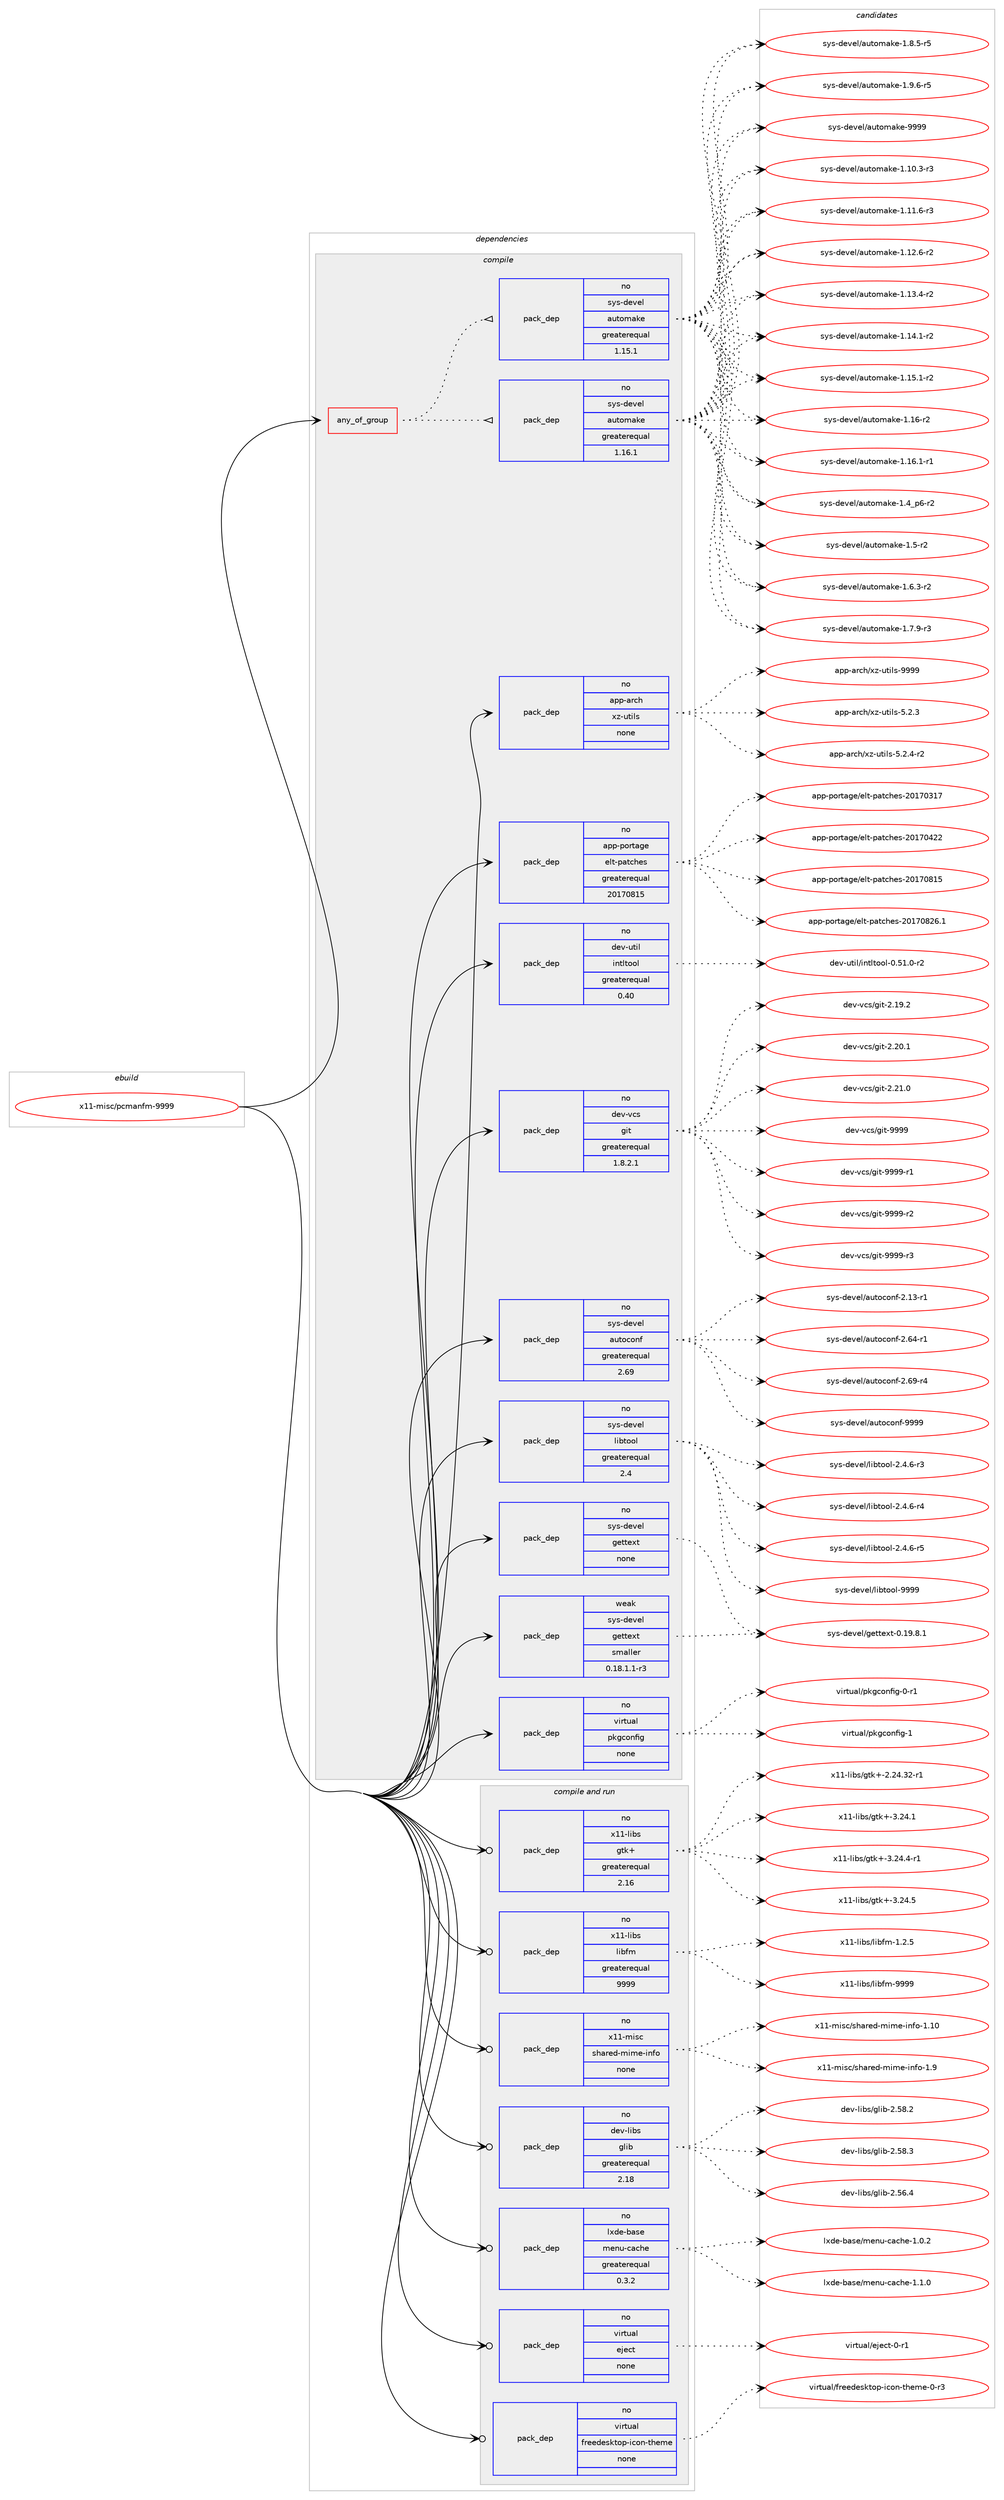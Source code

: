 digraph prolog {

# *************
# Graph options
# *************

newrank=true;
concentrate=true;
compound=true;
graph [rankdir=LR,fontname=Helvetica,fontsize=10,ranksep=1.5];#, ranksep=2.5, nodesep=0.2];
edge  [arrowhead=vee];
node  [fontname=Helvetica,fontsize=10];

# **********
# The ebuild
# **********

subgraph cluster_leftcol {
color=gray;
rank=same;
label=<<i>ebuild</i>>;
id [label="x11-misc/pcmanfm-9999", color=red, width=4, href="../x11-misc/pcmanfm-9999.svg"];
}

# ****************
# The dependencies
# ****************

subgraph cluster_midcol {
color=gray;
label=<<i>dependencies</i>>;
subgraph cluster_compile {
fillcolor="#eeeeee";
style=filled;
label=<<i>compile</i>>;
subgraph any28701 {
dependency1763844 [label=<<TABLE BORDER="0" CELLBORDER="1" CELLSPACING="0" CELLPADDING="4"><TR><TD CELLPADDING="10">any_of_group</TD></TR></TABLE>>, shape=none, color=red];subgraph pack1267557 {
dependency1763845 [label=<<TABLE BORDER="0" CELLBORDER="1" CELLSPACING="0" CELLPADDING="4" WIDTH="220"><TR><TD ROWSPAN="6" CELLPADDING="30">pack_dep</TD></TR><TR><TD WIDTH="110">no</TD></TR><TR><TD>sys-devel</TD></TR><TR><TD>automake</TD></TR><TR><TD>greaterequal</TD></TR><TR><TD>1.16.1</TD></TR></TABLE>>, shape=none, color=blue];
}
dependency1763844:e -> dependency1763845:w [weight=20,style="dotted",arrowhead="oinv"];
subgraph pack1267558 {
dependency1763846 [label=<<TABLE BORDER="0" CELLBORDER="1" CELLSPACING="0" CELLPADDING="4" WIDTH="220"><TR><TD ROWSPAN="6" CELLPADDING="30">pack_dep</TD></TR><TR><TD WIDTH="110">no</TD></TR><TR><TD>sys-devel</TD></TR><TR><TD>automake</TD></TR><TR><TD>greaterequal</TD></TR><TR><TD>1.15.1</TD></TR></TABLE>>, shape=none, color=blue];
}
dependency1763844:e -> dependency1763846:w [weight=20,style="dotted",arrowhead="oinv"];
}
id:e -> dependency1763844:w [weight=20,style="solid",arrowhead="vee"];
subgraph pack1267559 {
dependency1763847 [label=<<TABLE BORDER="0" CELLBORDER="1" CELLSPACING="0" CELLPADDING="4" WIDTH="220"><TR><TD ROWSPAN="6" CELLPADDING="30">pack_dep</TD></TR><TR><TD WIDTH="110">no</TD></TR><TR><TD>app-arch</TD></TR><TR><TD>xz-utils</TD></TR><TR><TD>none</TD></TR><TR><TD></TD></TR></TABLE>>, shape=none, color=blue];
}
id:e -> dependency1763847:w [weight=20,style="solid",arrowhead="vee"];
subgraph pack1267560 {
dependency1763848 [label=<<TABLE BORDER="0" CELLBORDER="1" CELLSPACING="0" CELLPADDING="4" WIDTH="220"><TR><TD ROWSPAN="6" CELLPADDING="30">pack_dep</TD></TR><TR><TD WIDTH="110">no</TD></TR><TR><TD>app-portage</TD></TR><TR><TD>elt-patches</TD></TR><TR><TD>greaterequal</TD></TR><TR><TD>20170815</TD></TR></TABLE>>, shape=none, color=blue];
}
id:e -> dependency1763848:w [weight=20,style="solid",arrowhead="vee"];
subgraph pack1267561 {
dependency1763849 [label=<<TABLE BORDER="0" CELLBORDER="1" CELLSPACING="0" CELLPADDING="4" WIDTH="220"><TR><TD ROWSPAN="6" CELLPADDING="30">pack_dep</TD></TR><TR><TD WIDTH="110">no</TD></TR><TR><TD>dev-util</TD></TR><TR><TD>intltool</TD></TR><TR><TD>greaterequal</TD></TR><TR><TD>0.40</TD></TR></TABLE>>, shape=none, color=blue];
}
id:e -> dependency1763849:w [weight=20,style="solid",arrowhead="vee"];
subgraph pack1267562 {
dependency1763850 [label=<<TABLE BORDER="0" CELLBORDER="1" CELLSPACING="0" CELLPADDING="4" WIDTH="220"><TR><TD ROWSPAN="6" CELLPADDING="30">pack_dep</TD></TR><TR><TD WIDTH="110">no</TD></TR><TR><TD>dev-vcs</TD></TR><TR><TD>git</TD></TR><TR><TD>greaterequal</TD></TR><TR><TD>1.8.2.1</TD></TR></TABLE>>, shape=none, color=blue];
}
id:e -> dependency1763850:w [weight=20,style="solid",arrowhead="vee"];
subgraph pack1267563 {
dependency1763851 [label=<<TABLE BORDER="0" CELLBORDER="1" CELLSPACING="0" CELLPADDING="4" WIDTH="220"><TR><TD ROWSPAN="6" CELLPADDING="30">pack_dep</TD></TR><TR><TD WIDTH="110">no</TD></TR><TR><TD>sys-devel</TD></TR><TR><TD>autoconf</TD></TR><TR><TD>greaterequal</TD></TR><TR><TD>2.69</TD></TR></TABLE>>, shape=none, color=blue];
}
id:e -> dependency1763851:w [weight=20,style="solid",arrowhead="vee"];
subgraph pack1267564 {
dependency1763852 [label=<<TABLE BORDER="0" CELLBORDER="1" CELLSPACING="0" CELLPADDING="4" WIDTH="220"><TR><TD ROWSPAN="6" CELLPADDING="30">pack_dep</TD></TR><TR><TD WIDTH="110">no</TD></TR><TR><TD>sys-devel</TD></TR><TR><TD>gettext</TD></TR><TR><TD>none</TD></TR><TR><TD></TD></TR></TABLE>>, shape=none, color=blue];
}
id:e -> dependency1763852:w [weight=20,style="solid",arrowhead="vee"];
subgraph pack1267565 {
dependency1763853 [label=<<TABLE BORDER="0" CELLBORDER="1" CELLSPACING="0" CELLPADDING="4" WIDTH="220"><TR><TD ROWSPAN="6" CELLPADDING="30">pack_dep</TD></TR><TR><TD WIDTH="110">no</TD></TR><TR><TD>sys-devel</TD></TR><TR><TD>libtool</TD></TR><TR><TD>greaterequal</TD></TR><TR><TD>2.4</TD></TR></TABLE>>, shape=none, color=blue];
}
id:e -> dependency1763853:w [weight=20,style="solid",arrowhead="vee"];
subgraph pack1267566 {
dependency1763854 [label=<<TABLE BORDER="0" CELLBORDER="1" CELLSPACING="0" CELLPADDING="4" WIDTH="220"><TR><TD ROWSPAN="6" CELLPADDING="30">pack_dep</TD></TR><TR><TD WIDTH="110">no</TD></TR><TR><TD>virtual</TD></TR><TR><TD>pkgconfig</TD></TR><TR><TD>none</TD></TR><TR><TD></TD></TR></TABLE>>, shape=none, color=blue];
}
id:e -> dependency1763854:w [weight=20,style="solid",arrowhead="vee"];
subgraph pack1267567 {
dependency1763855 [label=<<TABLE BORDER="0" CELLBORDER="1" CELLSPACING="0" CELLPADDING="4" WIDTH="220"><TR><TD ROWSPAN="6" CELLPADDING="30">pack_dep</TD></TR><TR><TD WIDTH="110">weak</TD></TR><TR><TD>sys-devel</TD></TR><TR><TD>gettext</TD></TR><TR><TD>smaller</TD></TR><TR><TD>0.18.1.1-r3</TD></TR></TABLE>>, shape=none, color=blue];
}
id:e -> dependency1763855:w [weight=20,style="solid",arrowhead="vee"];
}
subgraph cluster_compileandrun {
fillcolor="#eeeeee";
style=filled;
label=<<i>compile and run</i>>;
subgraph pack1267568 {
dependency1763856 [label=<<TABLE BORDER="0" CELLBORDER="1" CELLSPACING="0" CELLPADDING="4" WIDTH="220"><TR><TD ROWSPAN="6" CELLPADDING="30">pack_dep</TD></TR><TR><TD WIDTH="110">no</TD></TR><TR><TD>dev-libs</TD></TR><TR><TD>glib</TD></TR><TR><TD>greaterequal</TD></TR><TR><TD>2.18</TD></TR></TABLE>>, shape=none, color=blue];
}
id:e -> dependency1763856:w [weight=20,style="solid",arrowhead="odotvee"];
subgraph pack1267569 {
dependency1763857 [label=<<TABLE BORDER="0" CELLBORDER="1" CELLSPACING="0" CELLPADDING="4" WIDTH="220"><TR><TD ROWSPAN="6" CELLPADDING="30">pack_dep</TD></TR><TR><TD WIDTH="110">no</TD></TR><TR><TD>lxde-base</TD></TR><TR><TD>menu-cache</TD></TR><TR><TD>greaterequal</TD></TR><TR><TD>0.3.2</TD></TR></TABLE>>, shape=none, color=blue];
}
id:e -> dependency1763857:w [weight=20,style="solid",arrowhead="odotvee"];
subgraph pack1267570 {
dependency1763858 [label=<<TABLE BORDER="0" CELLBORDER="1" CELLSPACING="0" CELLPADDING="4" WIDTH="220"><TR><TD ROWSPAN="6" CELLPADDING="30">pack_dep</TD></TR><TR><TD WIDTH="110">no</TD></TR><TR><TD>virtual</TD></TR><TR><TD>eject</TD></TR><TR><TD>none</TD></TR><TR><TD></TD></TR></TABLE>>, shape=none, color=blue];
}
id:e -> dependency1763858:w [weight=20,style="solid",arrowhead="odotvee"];
subgraph pack1267571 {
dependency1763859 [label=<<TABLE BORDER="0" CELLBORDER="1" CELLSPACING="0" CELLPADDING="4" WIDTH="220"><TR><TD ROWSPAN="6" CELLPADDING="30">pack_dep</TD></TR><TR><TD WIDTH="110">no</TD></TR><TR><TD>virtual</TD></TR><TR><TD>freedesktop-icon-theme</TD></TR><TR><TD>none</TD></TR><TR><TD></TD></TR></TABLE>>, shape=none, color=blue];
}
id:e -> dependency1763859:w [weight=20,style="solid",arrowhead="odotvee"];
subgraph pack1267572 {
dependency1763860 [label=<<TABLE BORDER="0" CELLBORDER="1" CELLSPACING="0" CELLPADDING="4" WIDTH="220"><TR><TD ROWSPAN="6" CELLPADDING="30">pack_dep</TD></TR><TR><TD WIDTH="110">no</TD></TR><TR><TD>x11-libs</TD></TR><TR><TD>gtk+</TD></TR><TR><TD>greaterequal</TD></TR><TR><TD>2.16</TD></TR></TABLE>>, shape=none, color=blue];
}
id:e -> dependency1763860:w [weight=20,style="solid",arrowhead="odotvee"];
subgraph pack1267573 {
dependency1763861 [label=<<TABLE BORDER="0" CELLBORDER="1" CELLSPACING="0" CELLPADDING="4" WIDTH="220"><TR><TD ROWSPAN="6" CELLPADDING="30">pack_dep</TD></TR><TR><TD WIDTH="110">no</TD></TR><TR><TD>x11-libs</TD></TR><TR><TD>libfm</TD></TR><TR><TD>greaterequal</TD></TR><TR><TD>9999</TD></TR></TABLE>>, shape=none, color=blue];
}
id:e -> dependency1763861:w [weight=20,style="solid",arrowhead="odotvee"];
subgraph pack1267574 {
dependency1763862 [label=<<TABLE BORDER="0" CELLBORDER="1" CELLSPACING="0" CELLPADDING="4" WIDTH="220"><TR><TD ROWSPAN="6" CELLPADDING="30">pack_dep</TD></TR><TR><TD WIDTH="110">no</TD></TR><TR><TD>x11-misc</TD></TR><TR><TD>shared-mime-info</TD></TR><TR><TD>none</TD></TR><TR><TD></TD></TR></TABLE>>, shape=none, color=blue];
}
id:e -> dependency1763862:w [weight=20,style="solid",arrowhead="odotvee"];
}
subgraph cluster_run {
fillcolor="#eeeeee";
style=filled;
label=<<i>run</i>>;
}
}

# **************
# The candidates
# **************

subgraph cluster_choices {
rank=same;
color=gray;
label=<<i>candidates</i>>;

subgraph choice1267557 {
color=black;
nodesep=1;
choice11512111545100101118101108479711711611110997107101454946494846514511451 [label="sys-devel/automake-1.10.3-r3", color=red, width=4,href="../sys-devel/automake-1.10.3-r3.svg"];
choice11512111545100101118101108479711711611110997107101454946494946544511451 [label="sys-devel/automake-1.11.6-r3", color=red, width=4,href="../sys-devel/automake-1.11.6-r3.svg"];
choice11512111545100101118101108479711711611110997107101454946495046544511450 [label="sys-devel/automake-1.12.6-r2", color=red, width=4,href="../sys-devel/automake-1.12.6-r2.svg"];
choice11512111545100101118101108479711711611110997107101454946495146524511450 [label="sys-devel/automake-1.13.4-r2", color=red, width=4,href="../sys-devel/automake-1.13.4-r2.svg"];
choice11512111545100101118101108479711711611110997107101454946495246494511450 [label="sys-devel/automake-1.14.1-r2", color=red, width=4,href="../sys-devel/automake-1.14.1-r2.svg"];
choice11512111545100101118101108479711711611110997107101454946495346494511450 [label="sys-devel/automake-1.15.1-r2", color=red, width=4,href="../sys-devel/automake-1.15.1-r2.svg"];
choice1151211154510010111810110847971171161111099710710145494649544511450 [label="sys-devel/automake-1.16-r2", color=red, width=4,href="../sys-devel/automake-1.16-r2.svg"];
choice11512111545100101118101108479711711611110997107101454946495446494511449 [label="sys-devel/automake-1.16.1-r1", color=red, width=4,href="../sys-devel/automake-1.16.1-r1.svg"];
choice115121115451001011181011084797117116111109971071014549465295112544511450 [label="sys-devel/automake-1.4_p6-r2", color=red, width=4,href="../sys-devel/automake-1.4_p6-r2.svg"];
choice11512111545100101118101108479711711611110997107101454946534511450 [label="sys-devel/automake-1.5-r2", color=red, width=4,href="../sys-devel/automake-1.5-r2.svg"];
choice115121115451001011181011084797117116111109971071014549465446514511450 [label="sys-devel/automake-1.6.3-r2", color=red, width=4,href="../sys-devel/automake-1.6.3-r2.svg"];
choice115121115451001011181011084797117116111109971071014549465546574511451 [label="sys-devel/automake-1.7.9-r3", color=red, width=4,href="../sys-devel/automake-1.7.9-r3.svg"];
choice115121115451001011181011084797117116111109971071014549465646534511453 [label="sys-devel/automake-1.8.5-r5", color=red, width=4,href="../sys-devel/automake-1.8.5-r5.svg"];
choice115121115451001011181011084797117116111109971071014549465746544511453 [label="sys-devel/automake-1.9.6-r5", color=red, width=4,href="../sys-devel/automake-1.9.6-r5.svg"];
choice115121115451001011181011084797117116111109971071014557575757 [label="sys-devel/automake-9999", color=red, width=4,href="../sys-devel/automake-9999.svg"];
dependency1763845:e -> choice11512111545100101118101108479711711611110997107101454946494846514511451:w [style=dotted,weight="100"];
dependency1763845:e -> choice11512111545100101118101108479711711611110997107101454946494946544511451:w [style=dotted,weight="100"];
dependency1763845:e -> choice11512111545100101118101108479711711611110997107101454946495046544511450:w [style=dotted,weight="100"];
dependency1763845:e -> choice11512111545100101118101108479711711611110997107101454946495146524511450:w [style=dotted,weight="100"];
dependency1763845:e -> choice11512111545100101118101108479711711611110997107101454946495246494511450:w [style=dotted,weight="100"];
dependency1763845:e -> choice11512111545100101118101108479711711611110997107101454946495346494511450:w [style=dotted,weight="100"];
dependency1763845:e -> choice1151211154510010111810110847971171161111099710710145494649544511450:w [style=dotted,weight="100"];
dependency1763845:e -> choice11512111545100101118101108479711711611110997107101454946495446494511449:w [style=dotted,weight="100"];
dependency1763845:e -> choice115121115451001011181011084797117116111109971071014549465295112544511450:w [style=dotted,weight="100"];
dependency1763845:e -> choice11512111545100101118101108479711711611110997107101454946534511450:w [style=dotted,weight="100"];
dependency1763845:e -> choice115121115451001011181011084797117116111109971071014549465446514511450:w [style=dotted,weight="100"];
dependency1763845:e -> choice115121115451001011181011084797117116111109971071014549465546574511451:w [style=dotted,weight="100"];
dependency1763845:e -> choice115121115451001011181011084797117116111109971071014549465646534511453:w [style=dotted,weight="100"];
dependency1763845:e -> choice115121115451001011181011084797117116111109971071014549465746544511453:w [style=dotted,weight="100"];
dependency1763845:e -> choice115121115451001011181011084797117116111109971071014557575757:w [style=dotted,weight="100"];
}
subgraph choice1267558 {
color=black;
nodesep=1;
choice11512111545100101118101108479711711611110997107101454946494846514511451 [label="sys-devel/automake-1.10.3-r3", color=red, width=4,href="../sys-devel/automake-1.10.3-r3.svg"];
choice11512111545100101118101108479711711611110997107101454946494946544511451 [label="sys-devel/automake-1.11.6-r3", color=red, width=4,href="../sys-devel/automake-1.11.6-r3.svg"];
choice11512111545100101118101108479711711611110997107101454946495046544511450 [label="sys-devel/automake-1.12.6-r2", color=red, width=4,href="../sys-devel/automake-1.12.6-r2.svg"];
choice11512111545100101118101108479711711611110997107101454946495146524511450 [label="sys-devel/automake-1.13.4-r2", color=red, width=4,href="../sys-devel/automake-1.13.4-r2.svg"];
choice11512111545100101118101108479711711611110997107101454946495246494511450 [label="sys-devel/automake-1.14.1-r2", color=red, width=4,href="../sys-devel/automake-1.14.1-r2.svg"];
choice11512111545100101118101108479711711611110997107101454946495346494511450 [label="sys-devel/automake-1.15.1-r2", color=red, width=4,href="../sys-devel/automake-1.15.1-r2.svg"];
choice1151211154510010111810110847971171161111099710710145494649544511450 [label="sys-devel/automake-1.16-r2", color=red, width=4,href="../sys-devel/automake-1.16-r2.svg"];
choice11512111545100101118101108479711711611110997107101454946495446494511449 [label="sys-devel/automake-1.16.1-r1", color=red, width=4,href="../sys-devel/automake-1.16.1-r1.svg"];
choice115121115451001011181011084797117116111109971071014549465295112544511450 [label="sys-devel/automake-1.4_p6-r2", color=red, width=4,href="../sys-devel/automake-1.4_p6-r2.svg"];
choice11512111545100101118101108479711711611110997107101454946534511450 [label="sys-devel/automake-1.5-r2", color=red, width=4,href="../sys-devel/automake-1.5-r2.svg"];
choice115121115451001011181011084797117116111109971071014549465446514511450 [label="sys-devel/automake-1.6.3-r2", color=red, width=4,href="../sys-devel/automake-1.6.3-r2.svg"];
choice115121115451001011181011084797117116111109971071014549465546574511451 [label="sys-devel/automake-1.7.9-r3", color=red, width=4,href="../sys-devel/automake-1.7.9-r3.svg"];
choice115121115451001011181011084797117116111109971071014549465646534511453 [label="sys-devel/automake-1.8.5-r5", color=red, width=4,href="../sys-devel/automake-1.8.5-r5.svg"];
choice115121115451001011181011084797117116111109971071014549465746544511453 [label="sys-devel/automake-1.9.6-r5", color=red, width=4,href="../sys-devel/automake-1.9.6-r5.svg"];
choice115121115451001011181011084797117116111109971071014557575757 [label="sys-devel/automake-9999", color=red, width=4,href="../sys-devel/automake-9999.svg"];
dependency1763846:e -> choice11512111545100101118101108479711711611110997107101454946494846514511451:w [style=dotted,weight="100"];
dependency1763846:e -> choice11512111545100101118101108479711711611110997107101454946494946544511451:w [style=dotted,weight="100"];
dependency1763846:e -> choice11512111545100101118101108479711711611110997107101454946495046544511450:w [style=dotted,weight="100"];
dependency1763846:e -> choice11512111545100101118101108479711711611110997107101454946495146524511450:w [style=dotted,weight="100"];
dependency1763846:e -> choice11512111545100101118101108479711711611110997107101454946495246494511450:w [style=dotted,weight="100"];
dependency1763846:e -> choice11512111545100101118101108479711711611110997107101454946495346494511450:w [style=dotted,weight="100"];
dependency1763846:e -> choice1151211154510010111810110847971171161111099710710145494649544511450:w [style=dotted,weight="100"];
dependency1763846:e -> choice11512111545100101118101108479711711611110997107101454946495446494511449:w [style=dotted,weight="100"];
dependency1763846:e -> choice115121115451001011181011084797117116111109971071014549465295112544511450:w [style=dotted,weight="100"];
dependency1763846:e -> choice11512111545100101118101108479711711611110997107101454946534511450:w [style=dotted,weight="100"];
dependency1763846:e -> choice115121115451001011181011084797117116111109971071014549465446514511450:w [style=dotted,weight="100"];
dependency1763846:e -> choice115121115451001011181011084797117116111109971071014549465546574511451:w [style=dotted,weight="100"];
dependency1763846:e -> choice115121115451001011181011084797117116111109971071014549465646534511453:w [style=dotted,weight="100"];
dependency1763846:e -> choice115121115451001011181011084797117116111109971071014549465746544511453:w [style=dotted,weight="100"];
dependency1763846:e -> choice115121115451001011181011084797117116111109971071014557575757:w [style=dotted,weight="100"];
}
subgraph choice1267559 {
color=black;
nodesep=1;
choice971121124597114991044712012245117116105108115455346504651 [label="app-arch/xz-utils-5.2.3", color=red, width=4,href="../app-arch/xz-utils-5.2.3.svg"];
choice9711211245971149910447120122451171161051081154553465046524511450 [label="app-arch/xz-utils-5.2.4-r2", color=red, width=4,href="../app-arch/xz-utils-5.2.4-r2.svg"];
choice9711211245971149910447120122451171161051081154557575757 [label="app-arch/xz-utils-9999", color=red, width=4,href="../app-arch/xz-utils-9999.svg"];
dependency1763847:e -> choice971121124597114991044712012245117116105108115455346504651:w [style=dotted,weight="100"];
dependency1763847:e -> choice9711211245971149910447120122451171161051081154553465046524511450:w [style=dotted,weight="100"];
dependency1763847:e -> choice9711211245971149910447120122451171161051081154557575757:w [style=dotted,weight="100"];
}
subgraph choice1267560 {
color=black;
nodesep=1;
choice97112112451121111141169710310147101108116451129711699104101115455048495548514955 [label="app-portage/elt-patches-20170317", color=red, width=4,href="../app-portage/elt-patches-20170317.svg"];
choice97112112451121111141169710310147101108116451129711699104101115455048495548525050 [label="app-portage/elt-patches-20170422", color=red, width=4,href="../app-portage/elt-patches-20170422.svg"];
choice97112112451121111141169710310147101108116451129711699104101115455048495548564953 [label="app-portage/elt-patches-20170815", color=red, width=4,href="../app-portage/elt-patches-20170815.svg"];
choice971121124511211111411697103101471011081164511297116991041011154550484955485650544649 [label="app-portage/elt-patches-20170826.1", color=red, width=4,href="../app-portage/elt-patches-20170826.1.svg"];
dependency1763848:e -> choice97112112451121111141169710310147101108116451129711699104101115455048495548514955:w [style=dotted,weight="100"];
dependency1763848:e -> choice97112112451121111141169710310147101108116451129711699104101115455048495548525050:w [style=dotted,weight="100"];
dependency1763848:e -> choice97112112451121111141169710310147101108116451129711699104101115455048495548564953:w [style=dotted,weight="100"];
dependency1763848:e -> choice971121124511211111411697103101471011081164511297116991041011154550484955485650544649:w [style=dotted,weight="100"];
}
subgraph choice1267561 {
color=black;
nodesep=1;
choice1001011184511711610510847105110116108116111111108454846534946484511450 [label="dev-util/intltool-0.51.0-r2", color=red, width=4,href="../dev-util/intltool-0.51.0-r2.svg"];
dependency1763849:e -> choice1001011184511711610510847105110116108116111111108454846534946484511450:w [style=dotted,weight="100"];
}
subgraph choice1267562 {
color=black;
nodesep=1;
choice10010111845118991154710310511645504649574650 [label="dev-vcs/git-2.19.2", color=red, width=4,href="../dev-vcs/git-2.19.2.svg"];
choice10010111845118991154710310511645504650484649 [label="dev-vcs/git-2.20.1", color=red, width=4,href="../dev-vcs/git-2.20.1.svg"];
choice10010111845118991154710310511645504650494648 [label="dev-vcs/git-2.21.0", color=red, width=4,href="../dev-vcs/git-2.21.0.svg"];
choice1001011184511899115471031051164557575757 [label="dev-vcs/git-9999", color=red, width=4,href="../dev-vcs/git-9999.svg"];
choice10010111845118991154710310511645575757574511449 [label="dev-vcs/git-9999-r1", color=red, width=4,href="../dev-vcs/git-9999-r1.svg"];
choice10010111845118991154710310511645575757574511450 [label="dev-vcs/git-9999-r2", color=red, width=4,href="../dev-vcs/git-9999-r2.svg"];
choice10010111845118991154710310511645575757574511451 [label="dev-vcs/git-9999-r3", color=red, width=4,href="../dev-vcs/git-9999-r3.svg"];
dependency1763850:e -> choice10010111845118991154710310511645504649574650:w [style=dotted,weight="100"];
dependency1763850:e -> choice10010111845118991154710310511645504650484649:w [style=dotted,weight="100"];
dependency1763850:e -> choice10010111845118991154710310511645504650494648:w [style=dotted,weight="100"];
dependency1763850:e -> choice1001011184511899115471031051164557575757:w [style=dotted,weight="100"];
dependency1763850:e -> choice10010111845118991154710310511645575757574511449:w [style=dotted,weight="100"];
dependency1763850:e -> choice10010111845118991154710310511645575757574511450:w [style=dotted,weight="100"];
dependency1763850:e -> choice10010111845118991154710310511645575757574511451:w [style=dotted,weight="100"];
}
subgraph choice1267563 {
color=black;
nodesep=1;
choice1151211154510010111810110847971171161119911111010245504649514511449 [label="sys-devel/autoconf-2.13-r1", color=red, width=4,href="../sys-devel/autoconf-2.13-r1.svg"];
choice1151211154510010111810110847971171161119911111010245504654524511449 [label="sys-devel/autoconf-2.64-r1", color=red, width=4,href="../sys-devel/autoconf-2.64-r1.svg"];
choice1151211154510010111810110847971171161119911111010245504654574511452 [label="sys-devel/autoconf-2.69-r4", color=red, width=4,href="../sys-devel/autoconf-2.69-r4.svg"];
choice115121115451001011181011084797117116111991111101024557575757 [label="sys-devel/autoconf-9999", color=red, width=4,href="../sys-devel/autoconf-9999.svg"];
dependency1763851:e -> choice1151211154510010111810110847971171161119911111010245504649514511449:w [style=dotted,weight="100"];
dependency1763851:e -> choice1151211154510010111810110847971171161119911111010245504654524511449:w [style=dotted,weight="100"];
dependency1763851:e -> choice1151211154510010111810110847971171161119911111010245504654574511452:w [style=dotted,weight="100"];
dependency1763851:e -> choice115121115451001011181011084797117116111991111101024557575757:w [style=dotted,weight="100"];
}
subgraph choice1267564 {
color=black;
nodesep=1;
choice1151211154510010111810110847103101116116101120116454846495746564649 [label="sys-devel/gettext-0.19.8.1", color=red, width=4,href="../sys-devel/gettext-0.19.8.1.svg"];
dependency1763852:e -> choice1151211154510010111810110847103101116116101120116454846495746564649:w [style=dotted,weight="100"];
}
subgraph choice1267565 {
color=black;
nodesep=1;
choice1151211154510010111810110847108105981161111111084550465246544511451 [label="sys-devel/libtool-2.4.6-r3", color=red, width=4,href="../sys-devel/libtool-2.4.6-r3.svg"];
choice1151211154510010111810110847108105981161111111084550465246544511452 [label="sys-devel/libtool-2.4.6-r4", color=red, width=4,href="../sys-devel/libtool-2.4.6-r4.svg"];
choice1151211154510010111810110847108105981161111111084550465246544511453 [label="sys-devel/libtool-2.4.6-r5", color=red, width=4,href="../sys-devel/libtool-2.4.6-r5.svg"];
choice1151211154510010111810110847108105981161111111084557575757 [label="sys-devel/libtool-9999", color=red, width=4,href="../sys-devel/libtool-9999.svg"];
dependency1763853:e -> choice1151211154510010111810110847108105981161111111084550465246544511451:w [style=dotted,weight="100"];
dependency1763853:e -> choice1151211154510010111810110847108105981161111111084550465246544511452:w [style=dotted,weight="100"];
dependency1763853:e -> choice1151211154510010111810110847108105981161111111084550465246544511453:w [style=dotted,weight="100"];
dependency1763853:e -> choice1151211154510010111810110847108105981161111111084557575757:w [style=dotted,weight="100"];
}
subgraph choice1267566 {
color=black;
nodesep=1;
choice11810511411611797108471121071039911111010210510345484511449 [label="virtual/pkgconfig-0-r1", color=red, width=4,href="../virtual/pkgconfig-0-r1.svg"];
choice1181051141161179710847112107103991111101021051034549 [label="virtual/pkgconfig-1", color=red, width=4,href="../virtual/pkgconfig-1.svg"];
dependency1763854:e -> choice11810511411611797108471121071039911111010210510345484511449:w [style=dotted,weight="100"];
dependency1763854:e -> choice1181051141161179710847112107103991111101021051034549:w [style=dotted,weight="100"];
}
subgraph choice1267567 {
color=black;
nodesep=1;
choice1151211154510010111810110847103101116116101120116454846495746564649 [label="sys-devel/gettext-0.19.8.1", color=red, width=4,href="../sys-devel/gettext-0.19.8.1.svg"];
dependency1763855:e -> choice1151211154510010111810110847103101116116101120116454846495746564649:w [style=dotted,weight="100"];
}
subgraph choice1267568 {
color=black;
nodesep=1;
choice1001011184510810598115471031081059845504653544652 [label="dev-libs/glib-2.56.4", color=red, width=4,href="../dev-libs/glib-2.56.4.svg"];
choice1001011184510810598115471031081059845504653564650 [label="dev-libs/glib-2.58.2", color=red, width=4,href="../dev-libs/glib-2.58.2.svg"];
choice1001011184510810598115471031081059845504653564651 [label="dev-libs/glib-2.58.3", color=red, width=4,href="../dev-libs/glib-2.58.3.svg"];
dependency1763856:e -> choice1001011184510810598115471031081059845504653544652:w [style=dotted,weight="100"];
dependency1763856:e -> choice1001011184510810598115471031081059845504653564650:w [style=dotted,weight="100"];
dependency1763856:e -> choice1001011184510810598115471031081059845504653564651:w [style=dotted,weight="100"];
}
subgraph choice1267569 {
color=black;
nodesep=1;
choice1081201001014598971151014710910111011745999799104101454946484650 [label="lxde-base/menu-cache-1.0.2", color=red, width=4,href="../lxde-base/menu-cache-1.0.2.svg"];
choice1081201001014598971151014710910111011745999799104101454946494648 [label="lxde-base/menu-cache-1.1.0", color=red, width=4,href="../lxde-base/menu-cache-1.1.0.svg"];
dependency1763857:e -> choice1081201001014598971151014710910111011745999799104101454946484650:w [style=dotted,weight="100"];
dependency1763857:e -> choice1081201001014598971151014710910111011745999799104101454946494648:w [style=dotted,weight="100"];
}
subgraph choice1267570 {
color=black;
nodesep=1;
choice11810511411611797108471011061019911645484511449 [label="virtual/eject-0-r1", color=red, width=4,href="../virtual/eject-0-r1.svg"];
dependency1763858:e -> choice11810511411611797108471011061019911645484511449:w [style=dotted,weight="100"];
}
subgraph choice1267571 {
color=black;
nodesep=1;
choice118105114116117971084710211410110110010111510711611111245105991111104511610410110910145484511451 [label="virtual/freedesktop-icon-theme-0-r3", color=red, width=4,href="../virtual/freedesktop-icon-theme-0-r3.svg"];
dependency1763859:e -> choice118105114116117971084710211410110110010111510711611111245105991111104511610410110910145484511451:w [style=dotted,weight="100"];
}
subgraph choice1267572 {
color=black;
nodesep=1;
choice12049494510810598115471031161074345504650524651504511449 [label="x11-libs/gtk+-2.24.32-r1", color=red, width=4,href="../x11-libs/gtk+-2.24.32-r1.svg"];
choice12049494510810598115471031161074345514650524649 [label="x11-libs/gtk+-3.24.1", color=red, width=4,href="../x11-libs/gtk+-3.24.1.svg"];
choice120494945108105981154710311610743455146505246524511449 [label="x11-libs/gtk+-3.24.4-r1", color=red, width=4,href="../x11-libs/gtk+-3.24.4-r1.svg"];
choice12049494510810598115471031161074345514650524653 [label="x11-libs/gtk+-3.24.5", color=red, width=4,href="../x11-libs/gtk+-3.24.5.svg"];
dependency1763860:e -> choice12049494510810598115471031161074345504650524651504511449:w [style=dotted,weight="100"];
dependency1763860:e -> choice12049494510810598115471031161074345514650524649:w [style=dotted,weight="100"];
dependency1763860:e -> choice120494945108105981154710311610743455146505246524511449:w [style=dotted,weight="100"];
dependency1763860:e -> choice12049494510810598115471031161074345514650524653:w [style=dotted,weight="100"];
}
subgraph choice1267573 {
color=black;
nodesep=1;
choice120494945108105981154710810598102109454946504653 [label="x11-libs/libfm-1.2.5", color=red, width=4,href="../x11-libs/libfm-1.2.5.svg"];
choice1204949451081059811547108105981021094557575757 [label="x11-libs/libfm-9999", color=red, width=4,href="../x11-libs/libfm-9999.svg"];
dependency1763861:e -> choice120494945108105981154710810598102109454946504653:w [style=dotted,weight="100"];
dependency1763861:e -> choice1204949451081059811547108105981021094557575757:w [style=dotted,weight="100"];
}
subgraph choice1267574 {
color=black;
nodesep=1;
choice12049494510910511599471151049711410110045109105109101451051101021114549464948 [label="x11-misc/shared-mime-info-1.10", color=red, width=4,href="../x11-misc/shared-mime-info-1.10.svg"];
choice120494945109105115994711510497114101100451091051091014510511010211145494657 [label="x11-misc/shared-mime-info-1.9", color=red, width=4,href="../x11-misc/shared-mime-info-1.9.svg"];
dependency1763862:e -> choice12049494510910511599471151049711410110045109105109101451051101021114549464948:w [style=dotted,weight="100"];
dependency1763862:e -> choice120494945109105115994711510497114101100451091051091014510511010211145494657:w [style=dotted,weight="100"];
}
}

}
